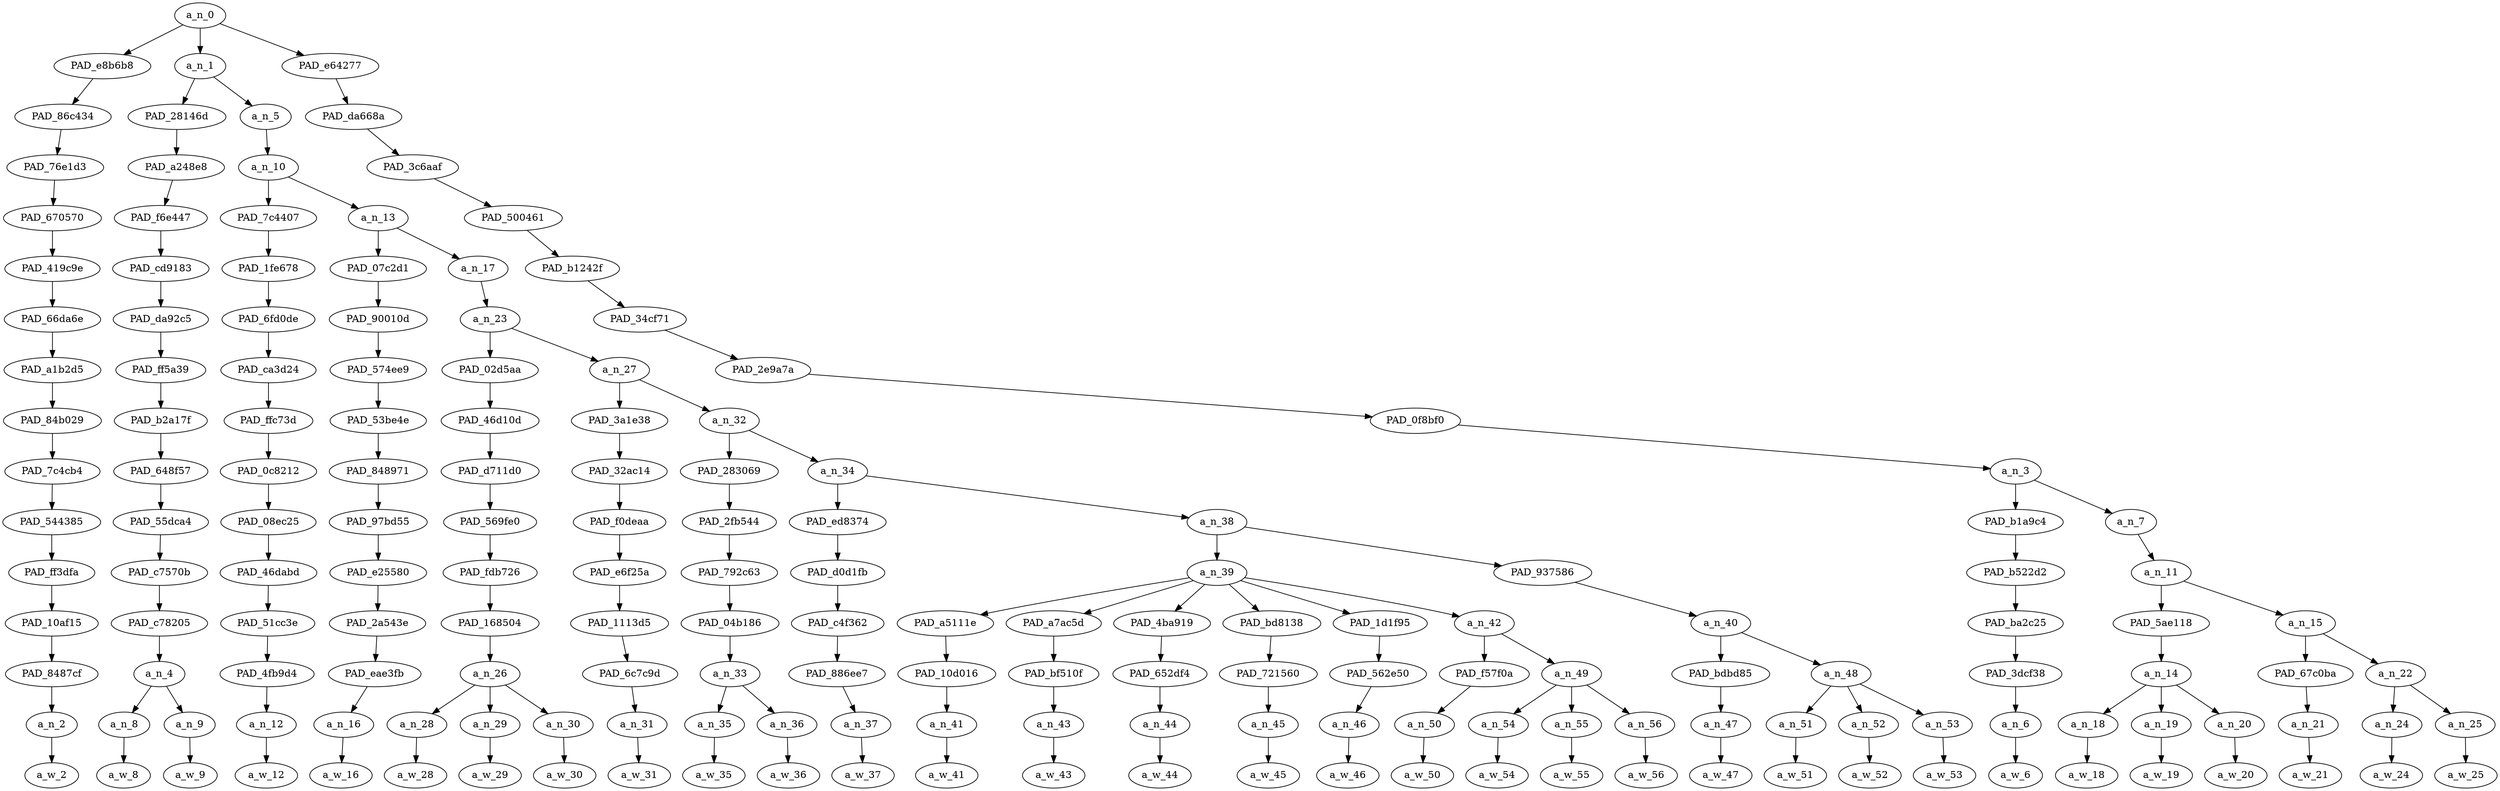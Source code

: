 strict digraph "" {
	a_n_0	[div_dir=1,
		index=0,
		level=15,
		pos="17.56618923611111,15!",
		text_span="[0, 1, 2, 3, 4, 5, 6, 7, 8, 9, 10, 11, 12, 13, 14, 15, 16, 17, 18, 19, 20, 21, 22, 23, 24, 25, 26, 27, 28, 29, 30, 31]",
		value=1.00000000];
	PAD_e8b6b8	[div_dir=1,
		index=1,
		level=14,
		pos="24.0,14!",
		text_span="[24]",
		value=0.01785941];
	a_n_0 -> PAD_e8b6b8;
	a_n_1	[div_dir=1,
		index=0,
		level=14,
		pos="2.0110677083333335,14!",
		text_span="[0, 1, 2, 3, 4, 5, 6, 7, 8, 9, 10, 11, 12, 13, 14, 15, 16, 17, 18, 19, 20, 21, 22, 23]",
		value=0.84279823];
	a_n_0 -> a_n_1;
	PAD_e64277	[div_dir=-1,
		index=2,
		level=14,
		pos="26.6875,14!",
		text_span="[25, 26, 27, 28, 29, 30, 31]",
		value=0.13924827];
	a_n_0 -> PAD_e64277;
	PAD_86c434	[div_dir=1,
		index=2,
		level=13,
		pos="24.0,13!",
		text_span="[24]",
		value=0.01785941];
	PAD_e8b6b8 -> PAD_86c434;
	PAD_76e1d3	[div_dir=1,
		index=2,
		level=12,
		pos="24.0,12!",
		text_span="[24]",
		value=0.01785941];
	PAD_86c434 -> PAD_76e1d3;
	PAD_670570	[div_dir=1,
		index=3,
		level=11,
		pos="24.0,11!",
		text_span="[24]",
		value=0.01785941];
	PAD_76e1d3 -> PAD_670570;
	PAD_419c9e	[div_dir=1,
		index=4,
		level=10,
		pos="24.0,10!",
		text_span="[24]",
		value=0.01785941];
	PAD_670570 -> PAD_419c9e;
	PAD_66da6e	[div_dir=1,
		index=4,
		level=9,
		pos="24.0,9!",
		text_span="[24]",
		value=0.01785941];
	PAD_419c9e -> PAD_66da6e;
	PAD_a1b2d5	[div_dir=1,
		index=5,
		level=8,
		pos="24.0,8!",
		text_span="[24]",
		value=0.01785941];
	PAD_66da6e -> PAD_a1b2d5;
	PAD_84b029	[div_dir=1,
		index=6,
		level=7,
		pos="24.0,7!",
		text_span="[24]",
		value=0.01785941];
	PAD_a1b2d5 -> PAD_84b029;
	PAD_7c4cb4	[div_dir=1,
		index=7,
		level=6,
		pos="24.0,6!",
		text_span="[24]",
		value=0.01785941];
	PAD_84b029 -> PAD_7c4cb4;
	PAD_544385	[div_dir=1,
		index=8,
		level=5,
		pos="24.0,5!",
		text_span="[24]",
		value=0.01785941];
	PAD_7c4cb4 -> PAD_544385;
	PAD_ff3dfa	[div_dir=1,
		index=9,
		level=4,
		pos="24.0,4!",
		text_span="[24]",
		value=0.01785941];
	PAD_544385 -> PAD_ff3dfa;
	PAD_10af15	[div_dir=1,
		index=14,
		level=3,
		pos="24.0,3!",
		text_span="[24]",
		value=0.01785941];
	PAD_ff3dfa -> PAD_10af15;
	PAD_8487cf	[div_dir=1,
		index=16,
		level=2,
		pos="24.0,2!",
		text_span="[24]",
		value=0.01785941];
	PAD_10af15 -> PAD_8487cf;
	a_n_2	[div_dir=1,
		index=24,
		level=1,
		pos="24.0,1!",
		text_span="[24]",
		value=0.01785941];
	PAD_8487cf -> a_n_2;
	a_w_2	[div_dir=0,
		index=24,
		level=0,
		pos="24,0!",
		text_span="[24]",
		value=never];
	a_n_2 -> a_w_2;
	PAD_28146d	[div_dir=1,
		index=0,
		level=13,
		pos="0.5,13!",
		text_span="[0, 1]",
		value=0.09600543];
	a_n_1 -> PAD_28146d;
	a_n_5	[div_dir=1,
		index=1,
		level=13,
		pos="3.522135416666667,13!",
		text_span="[2, 3, 4, 5, 6, 7, 8, 9, 10, 11, 12, 13, 14, 15, 16, 17, 18, 19, 20, 21, 22, 23]",
		value=0.74668438];
	a_n_1 -> a_n_5;
	PAD_a248e8	[div_dir=1,
		index=0,
		level=12,
		pos="0.5,12!",
		text_span="[0, 1]",
		value=0.09600543];
	PAD_28146d -> PAD_a248e8;
	PAD_f6e447	[div_dir=1,
		index=0,
		level=11,
		pos="0.5,11!",
		text_span="[0, 1]",
		value=0.09600543];
	PAD_a248e8 -> PAD_f6e447;
	PAD_cd9183	[div_dir=1,
		index=0,
		level=10,
		pos="0.5,10!",
		text_span="[0, 1]",
		value=0.09600543];
	PAD_f6e447 -> PAD_cd9183;
	PAD_da92c5	[div_dir=1,
		index=0,
		level=9,
		pos="0.5,9!",
		text_span="[0, 1]",
		value=0.09600543];
	PAD_cd9183 -> PAD_da92c5;
	PAD_ff5a39	[div_dir=1,
		index=0,
		level=8,
		pos="0.5,8!",
		text_span="[0, 1]",
		value=0.09600543];
	PAD_da92c5 -> PAD_ff5a39;
	PAD_b2a17f	[div_dir=1,
		index=0,
		level=7,
		pos="0.5,7!",
		text_span="[0, 1]",
		value=0.09600543];
	PAD_ff5a39 -> PAD_b2a17f;
	PAD_648f57	[div_dir=1,
		index=0,
		level=6,
		pos="0.5,6!",
		text_span="[0, 1]",
		value=0.09600543];
	PAD_b2a17f -> PAD_648f57;
	PAD_55dca4	[div_dir=1,
		index=0,
		level=5,
		pos="0.5,5!",
		text_span="[0, 1]",
		value=0.09600543];
	PAD_648f57 -> PAD_55dca4;
	PAD_c7570b	[div_dir=1,
		index=0,
		level=4,
		pos="0.5,4!",
		text_span="[0, 1]",
		value=0.09600543];
	PAD_55dca4 -> PAD_c7570b;
	PAD_c78205	[div_dir=1,
		index=0,
		level=3,
		pos="0.5,3!",
		text_span="[0, 1]",
		value=0.09600543];
	PAD_c7570b -> PAD_c78205;
	a_n_4	[div_dir=1,
		index=0,
		level=2,
		pos="0.5,2!",
		text_span="[0, 1]",
		value=0.09600543];
	PAD_c78205 -> a_n_4;
	a_n_8	[div_dir=1,
		index=0,
		level=1,
		pos="0.0,1!",
		text_span="[0]",
		value=0.05053495];
	a_n_4 -> a_n_8;
	a_n_9	[div_dir=-1,
		index=1,
		level=1,
		pos="1.0,1!",
		text_span="[1]",
		value=0.04541099];
	a_n_4 -> a_n_9;
	a_w_8	[div_dir=0,
		index=0,
		level=0,
		pos="0,0!",
		text_span="[0]",
		value="<user>"];
	a_n_8 -> a_w_8;
	a_w_9	[div_dir=0,
		index=1,
		level=0,
		pos="1,0!",
		text_span="[1]",
		value="<user>1"];
	a_n_9 -> a_w_9;
	a_n_10	[div_dir=1,
		index=1,
		level=12,
		pos="3.522135416666667,12!",
		text_span="[2, 3, 4, 5, 6, 7, 8, 9, 10, 11, 12, 13, 14, 15, 16, 17, 18, 19, 20, 21, 22, 23]",
		value=0.74658148];
	a_n_5 -> a_n_10;
	PAD_7c4407	[div_dir=1,
		index=1,
		level=11,
		pos="2.0,11!",
		text_span="[2]",
		value=0.02649653];
	a_n_10 -> PAD_7c4407;
	a_n_13	[div_dir=1,
		index=2,
		level=11,
		pos="5.044270833333334,11!",
		text_span="[3, 4, 5, 6, 7, 8, 9, 10, 11, 12, 13, 14, 15, 16, 17, 18, 19, 20, 21, 22, 23]",
		value=0.71998205];
	a_n_10 -> a_n_13;
	PAD_1fe678	[div_dir=1,
		index=1,
		level=10,
		pos="2.0,10!",
		text_span="[2]",
		value=0.02649653];
	PAD_7c4407 -> PAD_1fe678;
	PAD_6fd0de	[div_dir=1,
		index=1,
		level=9,
		pos="2.0,9!",
		text_span="[2]",
		value=0.02649653];
	PAD_1fe678 -> PAD_6fd0de;
	PAD_ca3d24	[div_dir=1,
		index=1,
		level=8,
		pos="2.0,8!",
		text_span="[2]",
		value=0.02649653];
	PAD_6fd0de -> PAD_ca3d24;
	PAD_ffc73d	[div_dir=1,
		index=1,
		level=7,
		pos="2.0,7!",
		text_span="[2]",
		value=0.02649653];
	PAD_ca3d24 -> PAD_ffc73d;
	PAD_0c8212	[div_dir=1,
		index=1,
		level=6,
		pos="2.0,6!",
		text_span="[2]",
		value=0.02649653];
	PAD_ffc73d -> PAD_0c8212;
	PAD_08ec25	[div_dir=1,
		index=1,
		level=5,
		pos="2.0,5!",
		text_span="[2]",
		value=0.02649653];
	PAD_0c8212 -> PAD_08ec25;
	PAD_46dabd	[div_dir=1,
		index=1,
		level=4,
		pos="2.0,4!",
		text_span="[2]",
		value=0.02649653];
	PAD_08ec25 -> PAD_46dabd;
	PAD_51cc3e	[div_dir=1,
		index=1,
		level=3,
		pos="2.0,3!",
		text_span="[2]",
		value=0.02649653];
	PAD_46dabd -> PAD_51cc3e;
	PAD_4fb9d4	[div_dir=1,
		index=1,
		level=2,
		pos="2.0,2!",
		text_span="[2]",
		value=0.02649653];
	PAD_51cc3e -> PAD_4fb9d4;
	a_n_12	[div_dir=1,
		index=2,
		level=1,
		pos="2.0,1!",
		text_span="[2]",
		value=0.02649653];
	PAD_4fb9d4 -> a_n_12;
	a_w_12	[div_dir=0,
		index=2,
		level=0,
		pos="2,0!",
		text_span="[2]",
		value=i];
	a_n_12 -> a_w_12;
	PAD_07c2d1	[div_dir=-1,
		index=2,
		level=10,
		pos="3.0,10!",
		text_span="[3]",
		value=0.05742271];
	a_n_13 -> PAD_07c2d1;
	a_n_17	[div_dir=1,
		index=3,
		level=10,
		pos="7.088541666666667,10!",
		text_span="[4, 5, 6, 7, 8, 9, 10, 11, 12, 13, 14, 15, 16, 17, 18, 19, 20, 21, 22, 23]",
		value=0.66246237];
	a_n_13 -> a_n_17;
	PAD_90010d	[div_dir=-1,
		index=2,
		level=9,
		pos="3.0,9!",
		text_span="[3]",
		value=0.05742271];
	PAD_07c2d1 -> PAD_90010d;
	PAD_574ee9	[div_dir=-1,
		index=2,
		level=8,
		pos="3.0,8!",
		text_span="[3]",
		value=0.05742271];
	PAD_90010d -> PAD_574ee9;
	PAD_53be4e	[div_dir=-1,
		index=2,
		level=7,
		pos="3.0,7!",
		text_span="[3]",
		value=0.05742271];
	PAD_574ee9 -> PAD_53be4e;
	PAD_848971	[div_dir=-1,
		index=2,
		level=6,
		pos="3.0,6!",
		text_span="[3]",
		value=0.05742271];
	PAD_53be4e -> PAD_848971;
	PAD_97bd55	[div_dir=-1,
		index=2,
		level=5,
		pos="3.0,5!",
		text_span="[3]",
		value=0.05742271];
	PAD_848971 -> PAD_97bd55;
	PAD_e25580	[div_dir=-1,
		index=2,
		level=4,
		pos="3.0,4!",
		text_span="[3]",
		value=0.05742271];
	PAD_97bd55 -> PAD_e25580;
	PAD_2a543e	[div_dir=-1,
		index=2,
		level=3,
		pos="3.0,3!",
		text_span="[3]",
		value=0.05742271];
	PAD_e25580 -> PAD_2a543e;
	PAD_eae3fb	[div_dir=-1,
		index=2,
		level=2,
		pos="3.0,2!",
		text_span="[3]",
		value=0.05742271];
	PAD_2a543e -> PAD_eae3fb;
	a_n_16	[div_dir=-1,
		index=3,
		level=1,
		pos="3.0,1!",
		text_span="[3]",
		value=0.05742271];
	PAD_eae3fb -> a_n_16;
	a_w_16	[div_dir=0,
		index=3,
		level=0,
		pos="3,0!",
		text_span="[3]",
		value=presume];
	a_n_16 -> a_w_16;
	a_n_23	[div_dir=1,
		index=3,
		level=9,
		pos="7.088541666666667,9!",
		text_span="[4, 5, 6, 7, 8, 9, 10, 11, 12, 13, 14, 15, 16, 17, 18, 19, 20, 21, 22, 23]",
		value=0.66235163];
	a_n_17 -> a_n_23;
	PAD_02d5aa	[div_dir=1,
		index=3,
		level=8,
		pos="5.0,8!",
		text_span="[4, 5, 6]",
		value=0.16560942];
	a_n_23 -> PAD_02d5aa;
	a_n_27	[div_dir=1,
		index=4,
		level=8,
		pos="9.177083333333334,8!",
		text_span="[7, 8, 9, 10, 11, 12, 13, 14, 15, 16, 17, 18, 19, 20, 21, 22, 23]",
		value=0.49663146];
	a_n_23 -> a_n_27;
	PAD_46d10d	[div_dir=1,
		index=3,
		level=7,
		pos="5.0,7!",
		text_span="[4, 5, 6]",
		value=0.16560942];
	PAD_02d5aa -> PAD_46d10d;
	PAD_d711d0	[div_dir=1,
		index=3,
		level=6,
		pos="5.0,6!",
		text_span="[4, 5, 6]",
		value=0.16560942];
	PAD_46d10d -> PAD_d711d0;
	PAD_569fe0	[div_dir=1,
		index=3,
		level=5,
		pos="5.0,5!",
		text_span="[4, 5, 6]",
		value=0.16560942];
	PAD_d711d0 -> PAD_569fe0;
	PAD_fdb726	[div_dir=1,
		index=3,
		level=4,
		pos="5.0,4!",
		text_span="[4, 5, 6]",
		value=0.16560942];
	PAD_569fe0 -> PAD_fdb726;
	PAD_168504	[div_dir=1,
		index=3,
		level=3,
		pos="5.0,3!",
		text_span="[4, 5, 6]",
		value=0.16560942];
	PAD_fdb726 -> PAD_168504;
	a_n_26	[div_dir=1,
		index=3,
		level=2,
		pos="5.0,2!",
		text_span="[4, 5, 6]",
		value=0.16560942];
	PAD_168504 -> a_n_26;
	a_n_28	[div_dir=1,
		index=4,
		level=1,
		pos="4.0,1!",
		text_span="[4]",
		value=0.02837275];
	a_n_26 -> a_n_28;
	a_n_29	[div_dir=1,
		index=5,
		level=1,
		pos="5.0,1!",
		text_span="[5]",
		value=0.05985574];
	a_n_26 -> a_n_29;
	a_n_30	[div_dir=-1,
		index=6,
		level=1,
		pos="6.0,1!",
		text_span="[6]",
		value=0.07728893];
	a_n_26 -> a_n_30;
	a_w_28	[div_dir=0,
		index=4,
		level=0,
		pos="4,0!",
		text_span="[4]",
		value=the];
	a_n_28 -> a_w_28;
	a_w_29	[div_dir=0,
		index=5,
		level=0,
		pos="5,0!",
		text_span="[5]",
		value=war];
	a_n_29 -> a_w_29;
	a_w_30	[div_dir=0,
		index=6,
		level=0,
		pos="6,0!",
		text_span="[6]",
		value=queer];
	a_n_30 -> a_w_30;
	PAD_3a1e38	[div_dir=1,
		index=4,
		level=7,
		pos="7.0,7!",
		text_span="[7]",
		value=0.02390548];
	a_n_27 -> PAD_3a1e38;
	a_n_32	[div_dir=1,
		index=5,
		level=7,
		pos="11.354166666666668,7!",
		text_span="[8, 9, 10, 11, 12, 13, 14, 15, 16, 17, 18, 19, 20, 21, 22, 23]",
		value=0.47264502];
	a_n_27 -> a_n_32;
	PAD_32ac14	[div_dir=1,
		index=4,
		level=6,
		pos="7.0,6!",
		text_span="[7]",
		value=0.02390548];
	PAD_3a1e38 -> PAD_32ac14;
	PAD_f0deaa	[div_dir=1,
		index=4,
		level=5,
		pos="7.0,5!",
		text_span="[7]",
		value=0.02390548];
	PAD_32ac14 -> PAD_f0deaa;
	PAD_e6f25a	[div_dir=1,
		index=4,
		level=4,
		pos="7.0,4!",
		text_span="[7]",
		value=0.02390548];
	PAD_f0deaa -> PAD_e6f25a;
	PAD_1113d5	[div_dir=1,
		index=4,
		level=3,
		pos="7.0,3!",
		text_span="[7]",
		value=0.02390548];
	PAD_e6f25a -> PAD_1113d5;
	PAD_6c7c9d	[div_dir=1,
		index=4,
		level=2,
		pos="7.0,2!",
		text_span="[7]",
		value=0.02390548];
	PAD_1113d5 -> PAD_6c7c9d;
	a_n_31	[div_dir=1,
		index=7,
		level=1,
		pos="7.0,1!",
		text_span="[7]",
		value=0.02390548];
	PAD_6c7c9d -> a_n_31;
	a_w_31	[div_dir=0,
		index=7,
		level=0,
		pos="7,0!",
		text_span="[7]",
		value=was];
	a_n_31 -> a_w_31;
	PAD_283069	[div_dir=-1,
		index=5,
		level=6,
		pos="8.5,6!",
		text_span="[8, 9]",
		value=0.04892992];
	a_n_32 -> PAD_283069;
	a_n_34	[div_dir=1,
		index=6,
		level=6,
		pos="14.208333333333334,6!",
		text_span="[10, 11, 12, 13, 14, 15, 16, 17, 18, 19, 20, 21, 22, 23]",
		value=0.42363874];
	a_n_32 -> a_n_34;
	PAD_2fb544	[div_dir=-1,
		index=5,
		level=5,
		pos="8.5,5!",
		text_span="[8, 9]",
		value=0.04892992];
	PAD_283069 -> PAD_2fb544;
	PAD_792c63	[div_dir=-1,
		index=5,
		level=4,
		pos="8.5,4!",
		text_span="[8, 9]",
		value=0.04892992];
	PAD_2fb544 -> PAD_792c63;
	PAD_04b186	[div_dir=-1,
		index=5,
		level=3,
		pos="8.5,3!",
		text_span="[8, 9]",
		value=0.04892992];
	PAD_792c63 -> PAD_04b186;
	a_n_33	[div_dir=-1,
		index=5,
		level=2,
		pos="8.5,2!",
		text_span="[8, 9]",
		value=0.04892992];
	PAD_04b186 -> a_n_33;
	a_n_35	[div_dir=-1,
		index=8,
		level=1,
		pos="8.0,1!",
		text_span="[8]",
		value=0.01801595];
	a_n_33 -> a_n_35;
	a_n_36	[div_dir=1,
		index=9,
		level=1,
		pos="9.0,1!",
		text_span="[9]",
		value=0.03090703];
	a_n_33 -> a_n_36;
	a_w_35	[div_dir=0,
		index=8,
		level=0,
		pos="8,0!",
		text_span="[8]",
		value=a];
	a_n_35 -> a_w_35;
	a_w_36	[div_dir=0,
		index=9,
		level=0,
		pos="9,0!",
		text_span="[9]",
		value=character];
	a_n_36 -> a_w_36;
	PAD_ed8374	[div_dir=1,
		index=6,
		level=5,
		pos="10.0,5!",
		text_span="[10]",
		value=0.01651295];
	a_n_34 -> PAD_ed8374;
	a_n_38	[div_dir=1,
		index=7,
		level=5,
		pos="18.416666666666668,5!",
		text_span="[11, 12, 13, 14, 15, 16, 17, 18, 19, 20, 21, 22, 23]",
		value=0.40704121];
	a_n_34 -> a_n_38;
	PAD_d0d1fb	[div_dir=1,
		index=6,
		level=4,
		pos="10.0,4!",
		text_span="[10]",
		value=0.01651295];
	PAD_ed8374 -> PAD_d0d1fb;
	PAD_c4f362	[div_dir=1,
		index=6,
		level=3,
		pos="10.0,3!",
		text_span="[10]",
		value=0.01651295];
	PAD_d0d1fb -> PAD_c4f362;
	PAD_886ee7	[div_dir=1,
		index=6,
		level=2,
		pos="10.0,2!",
		text_span="[10]",
		value=0.01651295];
	PAD_c4f362 -> PAD_886ee7;
	a_n_37	[div_dir=1,
		index=10,
		level=1,
		pos="10.0,1!",
		text_span="[10]",
		value=0.01651295];
	PAD_886ee7 -> a_n_37;
	a_w_37	[div_dir=0,
		index=10,
		level=0,
		pos="10,0!",
		text_span="[10]",
		value=in];
	a_n_37 -> a_w_37;
	a_n_39	[div_dir=1,
		index=7,
		level=4,
		pos="15.833333333333334,4!",
		text_span="[11, 12, 13, 14, 15, 16, 17, 18, 19]",
		value=0.29341693];
	a_n_38 -> a_n_39;
	PAD_937586	[div_dir=1,
		index=8,
		level=4,
		pos="21.0,4!",
		text_span="[20, 21, 22, 23]",
		value=0.11355763];
	a_n_38 -> PAD_937586;
	PAD_a5111e	[div_dir=-1,
		index=7,
		level=3,
		pos="11.0,3!",
		text_span="[11]",
		value=0.01589911];
	a_n_39 -> PAD_a5111e;
	PAD_a7ac5d	[div_dir=-1,
		index=9,
		level=3,
		pos="16.0,3!",
		text_span="[16]",
		value=0.03823295];
	a_n_39 -> PAD_a7ac5d;
	PAD_4ba919	[div_dir=-1,
		index=10,
		level=3,
		pos="17.0,3!",
		text_span="[17]",
		value=0.07842141];
	a_n_39 -> PAD_4ba919;
	PAD_bd8138	[div_dir=1,
		index=11,
		level=3,
		pos="18.0,3!",
		text_span="[18]",
		value=0.03502977];
	a_n_39 -> PAD_bd8138;
	PAD_1d1f95	[div_dir=1,
		index=12,
		level=3,
		pos="19.0,3!",
		text_span="[19]",
		value=0.02540890];
	a_n_39 -> PAD_1d1f95;
	a_n_42	[div_dir=1,
		index=8,
		level=3,
		pos="14.0,3!",
		text_span="[12, 13, 14, 15]",
		value=0.10034634];
	a_n_39 -> a_n_42;
	PAD_10d016	[div_dir=-1,
		index=7,
		level=2,
		pos="11.0,2!",
		text_span="[11]",
		value=0.01589911];
	PAD_a5111e -> PAD_10d016;
	a_n_41	[div_dir=-1,
		index=11,
		level=1,
		pos="11.0,1!",
		text_span="[11]",
		value=0.01589911];
	PAD_10d016 -> a_n_41;
	a_w_41	[div_dir=0,
		index=11,
		level=0,
		pos="11,0!",
		text_span="[11]",
		value=the1];
	a_n_41 -> a_w_41;
	PAD_bf510f	[div_dir=-1,
		index=10,
		level=2,
		pos="16.0,2!",
		text_span="[16]",
		value=0.03823295];
	PAD_a7ac5d -> PAD_bf510f;
	a_n_43	[div_dir=-1,
		index=16,
		level=1,
		pos="16.0,1!",
		text_span="[16]",
		value=0.03823295];
	PAD_bf510f -> a_n_43;
	a_w_43	[div_dir=0,
		index=16,
		level=0,
		pos="16,0!",
		text_span="[16]",
		value=multi];
	a_n_43 -> a_w_43;
	PAD_652df4	[div_dir=-1,
		index=11,
		level=2,
		pos="17.0,2!",
		text_span="[17]",
		value=0.07842141];
	PAD_4ba919 -> PAD_652df4;
	a_n_44	[div_dir=-1,
		index=17,
		level=1,
		pos="17.0,1!",
		text_span="[17]",
		value=0.07842141];
	PAD_652df4 -> a_n_44;
	a_w_44	[div_dir=0,
		index=17,
		level=0,
		pos="17,0!",
		text_span="[17]",
		value=homosexual];
	a_n_44 -> a_w_44;
	PAD_721560	[div_dir=1,
		index=12,
		level=2,
		pos="18.0,2!",
		text_span="[18]",
		value=0.03502977];
	PAD_bd8138 -> PAD_721560;
	a_n_45	[div_dir=1,
		index=18,
		level=1,
		pos="18.0,1!",
		text_span="[18]",
		value=0.03502977];
	PAD_721560 -> a_n_45;
	a_w_45	[div_dir=0,
		index=18,
		level=0,
		pos="18,0!",
		text_span="[18]",
		value=story];
	a_n_45 -> a_w_45;
	PAD_562e50	[div_dir=1,
		index=13,
		level=2,
		pos="19.0,2!",
		text_span="[19]",
		value=0.02540890];
	PAD_1d1f95 -> PAD_562e50;
	a_n_46	[div_dir=1,
		index=19,
		level=1,
		pos="19.0,1!",
		text_span="[19]",
		value=0.02540890];
	PAD_562e50 -> a_n_46;
	a_w_46	[div_dir=0,
		index=19,
		level=0,
		pos="19,0!",
		text_span="[19]",
		value=day];
	a_n_46 -> a_w_46;
	PAD_f57f0a	[div_dir=1,
		index=9,
		level=2,
		pos="15.0,2!",
		text_span="[15]",
		value=0.03746574];
	a_n_42 -> PAD_f57f0a;
	a_n_49	[div_dir=1,
		index=8,
		level=2,
		pos="13.0,2!",
		text_span="[12, 13, 14]",
		value=0.06271538];
	a_n_42 -> a_n_49;
	a_n_50	[div_dir=1,
		index=15,
		level=1,
		pos="15.0,1!",
		text_span="[15]",
		value=0.03746574];
	PAD_f57f0a -> a_n_50;
	a_w_50	[div_dir=0,
		index=15,
		level=0,
		pos="15,0!",
		text_span="[15]",
		value=anniversary];
	a_n_50 -> a_w_50;
	a_n_54	[div_dir=1,
		index=12,
		level=1,
		pos="12.0,1!",
		text_span="[12]",
		value=0.01869817];
	a_n_49 -> a_n_54;
	a_n_55	[div_dir=-1,
		index=13,
		level=1,
		pos="13.0,1!",
		text_span="[13]",
		value=0.02424907];
	a_n_49 -> a_n_55;
	a_n_56	[div_dir=1,
		index=14,
		level=1,
		pos="14.0,1!",
		text_span="[14]",
		value=0.01968537];
	a_n_49 -> a_n_56;
	a_w_54	[div_dir=0,
		index=12,
		level=0,
		pos="12,0!",
		text_span="[12]",
		value=5];
	a_n_54 -> a_w_54;
	a_w_55	[div_dir=0,
		index=13,
		level=0,
		pos="13,0!",
		text_span="[13]",
		value=0];
	a_n_55 -> a_w_55;
	a_w_56	[div_dir=0,
		index=14,
		level=0,
		pos="14,0!",
		text_span="[14]",
		value=th];
	a_n_56 -> a_w_56;
	a_n_40	[div_dir=1,
		index=13,
		level=3,
		pos="21.0,3!",
		text_span="[20, 21, 22, 23]",
		value=0.11355763];
	PAD_937586 -> a_n_40;
	PAD_bdbd85	[div_dir=1,
		index=14,
		level=2,
		pos="20.0,2!",
		text_span="[20]",
		value=0.01613648];
	a_n_40 -> PAD_bdbd85;
	a_n_48	[div_dir=-1,
		index=15,
		level=2,
		pos="22.0,2!",
		text_span="[21, 22, 23]",
		value=0.09741914];
	a_n_40 -> a_n_48;
	a_n_47	[div_dir=1,
		index=20,
		level=1,
		pos="20.0,1!",
		text_span="[20]",
		value=0.01613648];
	PAD_bdbd85 -> a_n_47;
	a_w_47	[div_dir=0,
		index=20,
		level=0,
		pos="20,0!",
		text_span="[20]",
		value=of];
	a_n_47 -> a_w_47;
	a_n_51	[div_dir=1,
		index=21,
		level=1,
		pos="21.0,1!",
		text_span="[21]",
		value=0.01826830];
	a_n_48 -> a_n_51;
	a_n_52	[div_dir=-1,
		index=22,
		level=1,
		pos="22.0,1!",
		text_span="[22]",
		value=0.05710918];
	a_n_48 -> a_n_52;
	a_n_53	[div_dir=1,
		index=23,
		level=1,
		pos="23.0,1!",
		text_span="[23]",
		value=0.02203286];
	a_n_48 -> a_n_53;
	a_w_51	[div_dir=0,
		index=21,
		level=0,
		pos="21,0!",
		text_span="[21]",
		value=the2];
	a_n_51 -> a_w_51;
	a_w_52	[div_dir=0,
		index=22,
		level=0,
		pos="22,0!",
		text_span="[22]",
		value=homosexual1];
	a_n_52 -> a_w_52;
	a_w_53	[div_dir=0,
		index=23,
		level=0,
		pos="23,0!",
		text_span="[23]",
		value=i1];
	a_n_53 -> a_w_53;
	PAD_da668a	[div_dir=-1,
		index=3,
		level=13,
		pos="26.6875,13!",
		text_span="[25, 26, 27, 28, 29, 30, 31]",
		value=0.13924827];
	PAD_e64277 -> PAD_da668a;
	PAD_3c6aaf	[div_dir=-1,
		index=3,
		level=12,
		pos="26.6875,12!",
		text_span="[25, 26, 27, 28, 29, 30, 31]",
		value=0.13924827];
	PAD_da668a -> PAD_3c6aaf;
	PAD_500461	[div_dir=-1,
		index=4,
		level=11,
		pos="26.6875,11!",
		text_span="[25, 26, 27, 28, 29, 30, 31]",
		value=0.13924827];
	PAD_3c6aaf -> PAD_500461;
	PAD_b1242f	[div_dir=-1,
		index=5,
		level=10,
		pos="26.6875,10!",
		text_span="[25, 26, 27, 28, 29, 30, 31]",
		value=0.13924827];
	PAD_500461 -> PAD_b1242f;
	PAD_34cf71	[div_dir=-1,
		index=5,
		level=9,
		pos="26.6875,9!",
		text_span="[25, 26, 27, 28, 29, 30, 31]",
		value=0.13924827];
	PAD_b1242f -> PAD_34cf71;
	PAD_2e9a7a	[div_dir=-1,
		index=6,
		level=8,
		pos="26.6875,8!",
		text_span="[25, 26, 27, 28, 29, 30, 31]",
		value=0.13924827];
	PAD_34cf71 -> PAD_2e9a7a;
	PAD_0f8bf0	[div_dir=-1,
		index=7,
		level=7,
		pos="26.6875,7!",
		text_span="[25, 26, 27, 28, 29, 30, 31]",
		value=0.13924827];
	PAD_2e9a7a -> PAD_0f8bf0;
	a_n_3	[div_dir=-1,
		index=8,
		level=6,
		pos="26.6875,6!",
		text_span="[25, 26, 27, 28, 29, 30, 31]",
		value=0.13924827];
	PAD_0f8bf0 -> a_n_3;
	PAD_b1a9c4	[div_dir=-1,
		index=9,
		level=5,
		pos="25.0,5!",
		text_span="[25]",
		value=0.01748534];
	a_n_3 -> PAD_b1a9c4;
	a_n_7	[div_dir=-1,
		index=10,
		level=5,
		pos="28.375,5!",
		text_span="[26, 27, 28, 29, 30, 31]",
		value=0.12172670];
	a_n_3 -> a_n_7;
	PAD_b522d2	[div_dir=-1,
		index=10,
		level=4,
		pos="25.0,4!",
		text_span="[25]",
		value=0.01748534];
	PAD_b1a9c4 -> PAD_b522d2;
	PAD_ba2c25	[div_dir=-1,
		index=15,
		level=3,
		pos="25.0,3!",
		text_span="[25]",
		value=0.01748534];
	PAD_b522d2 -> PAD_ba2c25;
	PAD_3dcf38	[div_dir=-1,
		index=17,
		level=2,
		pos="25.0,2!",
		text_span="[25]",
		value=0.01748534];
	PAD_ba2c25 -> PAD_3dcf38;
	a_n_6	[div_dir=-1,
		index=25,
		level=1,
		pos="25.0,1!",
		text_span="[25]",
		value=0.01748534];
	PAD_3dcf38 -> a_n_6;
	a_w_6	[div_dir=0,
		index=25,
		level=0,
		pos="25,0!",
		text_span="[25]",
		value=knew];
	a_n_6 -> a_w_6;
	a_n_11	[div_dir=-1,
		index=11,
		level=4,
		pos="28.375,4!",
		text_span="[26, 27, 28, 29, 30, 31]",
		value=0.12169542];
	a_n_7 -> a_n_11;
	PAD_5ae118	[div_dir=1,
		index=16,
		level=3,
		pos="27.0,3!",
		text_span="[26, 27, 28]",
		value=0.05280726];
	a_n_11 -> PAD_5ae118;
	a_n_15	[div_dir=-1,
		index=17,
		level=3,
		pos="29.75,3!",
		text_span="[29, 30, 31]",
		value=0.06885687];
	a_n_11 -> a_n_15;
	a_n_14	[div_dir=1,
		index=18,
		level=2,
		pos="27.0,2!",
		text_span="[26, 27, 28]",
		value=0.05280726];
	PAD_5ae118 -> a_n_14;
	a_n_18	[div_dir=1,
		index=26,
		level=1,
		pos="26.0,1!",
		text_span="[26]",
		value=0.01638156];
	a_n_14 -> a_n_18;
	a_n_19	[div_dir=-1,
		index=27,
		level=1,
		pos="27.0,1!",
		text_span="[27]",
		value=0.01462416];
	a_n_14 -> a_n_19;
	a_n_20	[div_dir=1,
		index=28,
		level=1,
		pos="28.0,1!",
		text_span="[28]",
		value=0.02177418];
	a_n_14 -> a_n_20;
	a_w_18	[div_dir=0,
		index=26,
		level=0,
		pos="26,0!",
		text_span="[26]",
		value=such];
	a_n_18 -> a_w_18;
	a_w_19	[div_dir=0,
		index=27,
		level=0,
		pos="27,0!",
		text_span="[27]",
		value=a1];
	a_n_19 -> a_w_19;
	a_w_20	[div_dir=0,
		index=28,
		level=0,
		pos="28,0!",
		text_span="[28]",
		value=list];
	a_n_20 -> a_w_20;
	PAD_67c0ba	[div_dir=-1,
		index=19,
		level=2,
		pos="29.0,2!",
		text_span="[29]",
		value=0.02698371];
	a_n_15 -> PAD_67c0ba;
	a_n_22	[div_dir=1,
		index=20,
		level=2,
		pos="30.5,2!",
		text_span="[30, 31]",
		value=0.04178817];
	a_n_15 -> a_n_22;
	a_n_21	[div_dir=-1,
		index=29,
		level=1,
		pos="29.0,1!",
		text_span="[29]",
		value=0.02698371];
	PAD_67c0ba -> a_n_21;
	a_w_21	[div_dir=0,
		index=29,
		level=0,
		pos="29,0!",
		text_span="[29]",
		value=existed];
	a_n_21 -> a_w_21;
	a_n_24	[div_dir=1,
		index=30,
		level=1,
		pos="30.0,1!",
		text_span="[30]",
		value=0.01908498];
	a_n_22 -> a_n_24;
	a_n_25	[div_dir=1,
		index=31,
		level=1,
		pos="31.0,1!",
		text_span="[31]",
		value=0.02269645];
	a_n_22 -> a_n_25;
	a_w_24	[div_dir=0,
		index=30,
		level=0,
		pos="30,0!",
		text_span="[30]",
		value=in1];
	a_n_24 -> a_w_24;
	a_w_25	[div_dir=0,
		index=31,
		level=0,
		pos="31,0!",
		text_span="[31]",
		value="<number>"];
	a_n_25 -> a_w_25;
}
